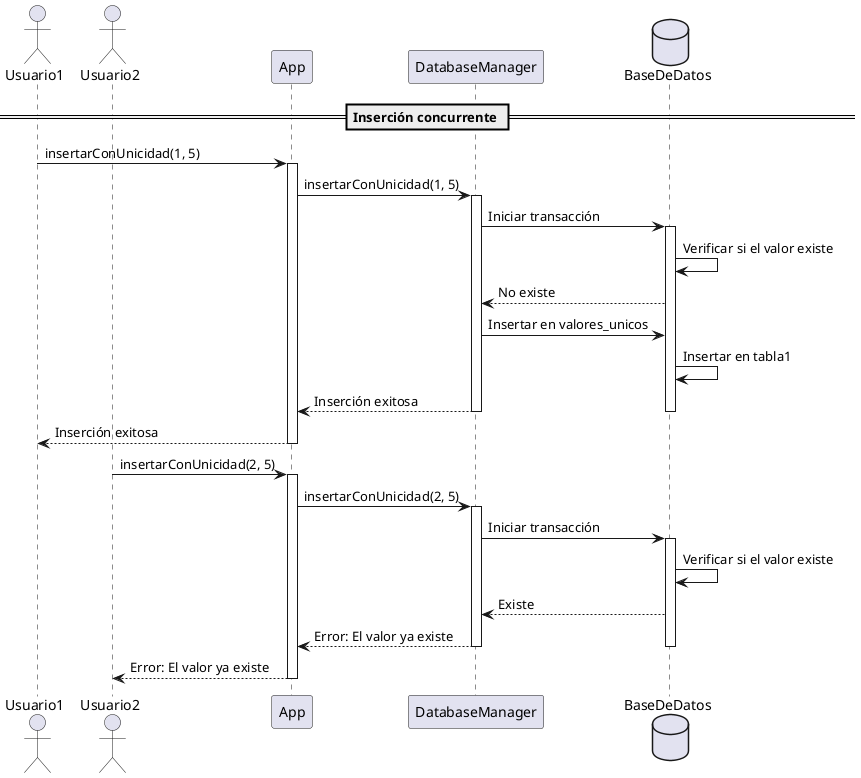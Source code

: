 @startuml
actor Usuario1
actor Usuario2
participant App as App
participant DatabaseManager as DBM
database BaseDeDatos as DB

== Inserción concurrente ==

Usuario1 -> App : insertarConUnicidad(1, 5)
activate App
App -> DBM : insertarConUnicidad(1, 5)
activate DBM
DBM -> DB : Iniciar transacción
activate DB
DB -> DB : Verificar si el valor existe
DB --> DBM : No existe
DBM -> DB : Insertar en valores_unicos
DB -> DB : Insertar en tabla1
DBM --> App : Inserción exitosa
deactivate DB
deactivate DBM
App --> Usuario1 : Inserción exitosa
deactivate App

Usuario2 -> App : insertarConUnicidad(2, 5)
activate App
App -> DBM : insertarConUnicidad(2, 5)
activate DBM
DBM -> DB : Iniciar transacción
activate DB
DB -> DB : Verificar si el valor existe
DB --> DBM : Existe
DBM --> App : Error: El valor ya existe
deactivate DB
deactivate DBM
App --> Usuario2 : Error: El valor ya existe
deactivate App
@enduml

